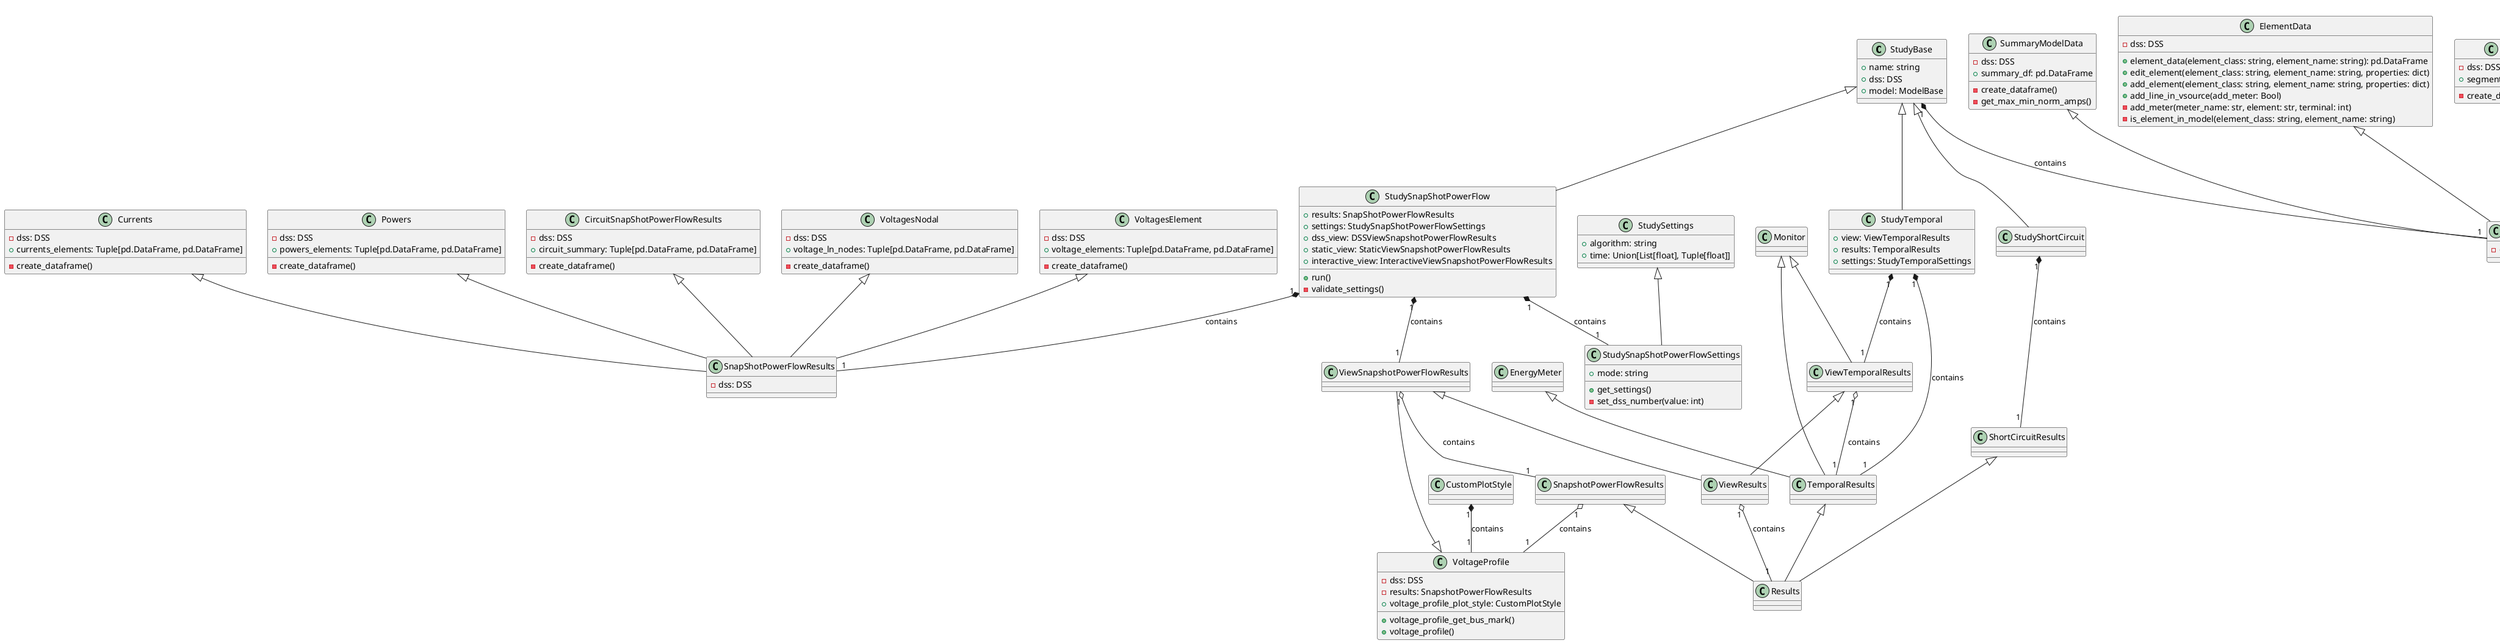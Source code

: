 @startuml
'https://plantuml.com/class-diagram

StudyBase <|-- StudySnapShotPowerFlow
StudyBase <|-- StudyShortCircuit
StudyBase <|-- StudyTemporal

StudyBase "1" *-- "1" ModelBase : contains
ElementDataDFs <|-- ModelBase
BusesDataDF <|-- ModelBase
SummaryModelData <|-- ModelBase
ElementData <|-- ModelBase
SegmentsDF <|-- ModelBase
ModelUtils <|-- ModelBase

VoltagesNodal <|-- SnapShotPowerFlowResults
VoltagesElement <|-- SnapShotPowerFlowResults
Currents <|-- SnapShotPowerFlowResults
Powers <|-- SnapShotPowerFlowResults
CircuitSnapShotPowerFlowResults <|-- SnapShotPowerFlowResults

EnergyMeter <|-- TemporalResults
Monitor <|-- TemporalResults
Monitor <|-- ViewTemporalResults

SnapshotPowerFlowResults <|-- Results
TemporalResults <|-- Results
ShortCircuitResults <|-- Results

StudySnapShotPowerFlow "1" *-- "1" SnapShotPowerFlowResults : contains
StudySnapShotPowerFlow "1" *-- "1" StudySnapShotPowerFlowSettings : contains
StudyShortCircuit "1" *-- "1" ShortCircuitResults : contains

StudyTemporal "1" *-- "1" TemporalResults : contains
StudyTemporal "1" *-- "1" ViewTemporalResults : contains

VoltageProfile <|-- ViewSnapshotPowerFlowResults
ViewSnapshotPowerFlowResults "1" o-- "1" SnapshotPowerFlowResults : contains
ViewTemporalResults "1" o-- "1" TemporalResults : contains
StudySnapShotPowerFlow "1" *-- "1" ViewSnapshotPowerFlowResults : contains

ViewSnapshotPowerFlowResults <|-- ViewResults
ViewTemporalResults <|-- ViewResults
ViewResults "1" o-- "1" Results : contains

StudySettings <|-- StudySnapShotPowerFlowSettings

CustomPlotStyle "1" *-- "1" VoltageProfile : contains
SnapshotPowerFlowResults "1" o-- "1" VoltageProfile : contains

class DSSUtils {
    -dss: DSS

    +compile_dss(dss_file: string)
    +solve_snapshot(control_mode: string, max_control_iter: int)
    +dss_command(command: string)
}

class StudyBase {
    +name: string
    +dss: DSS
    +model: ModelBase
}


class StudySnapShotPowerFlow {
    +results: SnapShotPowerFlowResults
    +settings: StudySnapShotPowerFlowSettings
    +dss_view: DSSViewSnapshotPowerFlowResults
    +static_view: StaticViewSnapshotPowerFlowResults
    +interactive_view: InteractiveViewSnapshotPowerFlowResults
    +run()
    -validate_settings()
}

class StudySnapShotPowerFlowSettings {
    +mode: string
    +get_settings()
    -set_dss_number(value: int)
}

class StudySettings {
    +algorithm: string
    +time: Union[List[float], Tuple[float]]
}


class StudyTemporal {
    +view: ViewTemporalResults
    +results: TemporalResults
    +settings: StudyTemporalSettings
}

class ModelBase {
    -dss: DSS
}

class ElementDataDFs {
    -dss: DSS
    +lines_df: pd.DataFrame
    +transformers_df: pd.DataFrame
    +meters_df: pd.DataFrame
    +generators_df: pd.DataFrame
    +vsources_df: pd.DataFrame
    +regcontrols_df: pd.DataFrame
    +loads_df: pd.DataFrame

    -create_dataframe(element: DSS.Element)
}

class BusesDataDF {
    -dss: DSS
    +buses_df: pd.DataFrame

    -create_dataframe()
}

class SummaryModelData {
    -dss: DSS
    +summary_df: pd.DataFrame

    -create_dataframe()
    -get_max_min_norm_amps()
}

class ElementData {
    -dss: DSS
    +element_data(element_class: string, element_name: string): pd.DataFrame
    +edit_element(element_class: string, element_name: string, properties: dict)
    +add_element(element_class: string, element_name: string, properties: dict)
    +add_line_in_vsource(add_meter: Bool)
    -add_meter(meter_name: str, element: str, terminal: int)
    -is_element_in_model(element_class: string, element_name: string)
}

class SegmentsDF {
    -dss: DSS
    +segments_df: pd.DataFrame

    -create_dataframe()
}

class ModelUtils {
    -dss: DSS
    +is_element_in_model(element_class: str, element_name: str): Bool
    +disable_elements_type(element_type: str)
}

class SnapShotPowerFlowResults {
    -dss: DSS
}

class VoltagesNodal {
    -dss: DSS
    +voltage_ln_nodes: Tuple[pd.DataFrame, pd.DataFrame]

    -create_dataframe()
}

class VoltagesElement {
    -dss: DSS
    +voltage_elements: Tuple[pd.DataFrame, pd.DataFrame]

    -create_dataframe()
}

class Currents {
    -dss: DSS
    +currents_elements: Tuple[pd.DataFrame, pd.DataFrame]

    -create_dataframe()
}

class Powers {
    -dss: DSS
    +powers_elements: Tuple[pd.DataFrame, pd.DataFrame]

    -create_dataframe()
}

class CircuitSnapShotPowerFlowResults {
    -dss: DSS
    +circuit_summary: Tuple[pd.DataFrame, pd.DataFrame]

    -create_dataframe()
}


class VoltageProfile {
    -dss: DSS
    -results: SnapshotPowerFlowResults
    + voltage_profile_plot_style: CustomPlotStyle
    + voltage_profile_get_bus_mark()
    + voltage_profile()
}

@enduml
